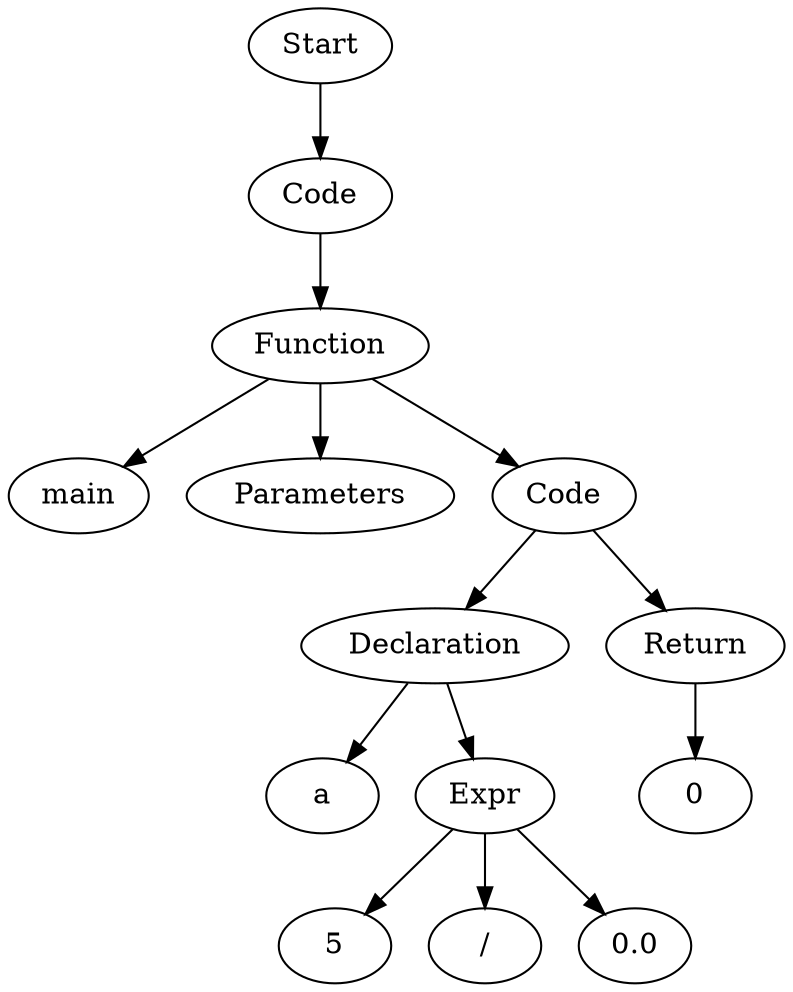 digraph AST {
  "125256106898528" [label="Start"];
  "125256106898528" -> "125256106886816";
  "125256106886816" [label="Code"];
  "125256106886816" -> "125256106900496";
  "125256106900496" [label="Function"];
  "125256106900496" -> "125256106889648";
  "125256106900496" -> "125256106897808";
  "125256106900496" -> "125256106900064";
  "125256106889648" [label="main"];
  "125256106897808" [label="Parameters"];
  "125256106900064" [label="Code"];
  "125256106900064" -> "125256106896896";
  "125256106900064" -> "125256106899584";
  "125256106896896" [label="Declaration"];
  "125256106896896" -> "125256106899056";
  "125256106896896" -> "125256106885232";
  "125256106899056" [label="a"];
  "125256106885232" [label="Expr"];
  "125256106885232" -> "125256106888016";
  "125256106885232" -> "125256106896512";
  "125256106885232" -> "125256106896080";
  "125256106888016" [label="5"];
  "125256106896512" [label="/"];
  "125256106896080" [label="0.0"];
  "125256106899584" [label="Return"];
  "125256106899584" -> "125256106901360";
  "125256106901360" [label="0"];
}
